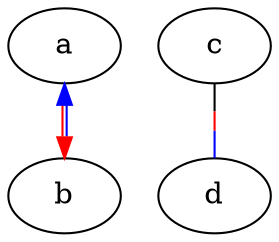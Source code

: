 digraph G {
  a -> b [dir=both color="red:blue"]
  c -> d [dir=none color="color.green:red;0.25:blue"]
}
